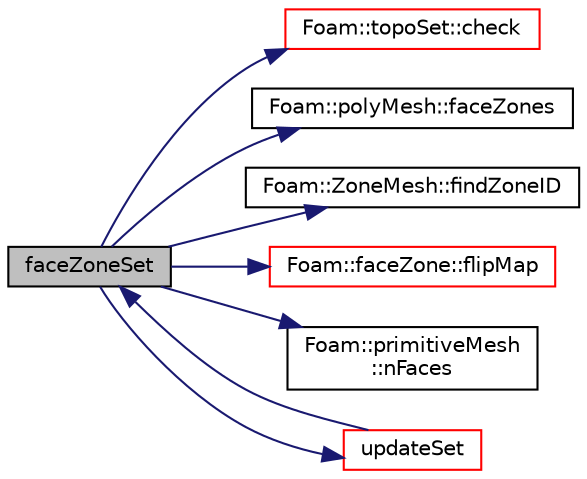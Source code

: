 digraph "faceZoneSet"
{
  bgcolor="transparent";
  edge [fontname="Helvetica",fontsize="10",labelfontname="Helvetica",labelfontsize="10"];
  node [fontname="Helvetica",fontsize="10",shape=record];
  rankdir="LR";
  Node0 [label="faceZoneSet",height=0.2,width=0.4,color="black", fillcolor="grey75", style="filled", fontcolor="black"];
  Node0 -> Node1 [color="midnightblue",fontsize="10",style="solid",fontname="Helvetica"];
  Node1 [label="Foam::topoSet::check",height=0.2,width=0.4,color="red",URL="$a26597.html#a5da2a9b7df4592638c8a79a7b6221578",tooltip="Check validity of contents. "];
  Node0 -> Node300 [color="midnightblue",fontsize="10",style="solid",fontname="Helvetica"];
  Node300 [label="Foam::polyMesh::faceZones",height=0.2,width=0.4,color="black",URL="$a28565.html#af216614a0f9997169eea2cade46dc9ba",tooltip="Return face zone mesh. "];
  Node0 -> Node301 [color="midnightblue",fontsize="10",style="solid",fontname="Helvetica"];
  Node301 [label="Foam::ZoneMesh::findZoneID",height=0.2,width=0.4,color="black",URL="$a28677.html#a13d1a124b375b062a1c226196db8b486",tooltip="Find zone index given a name. "];
  Node0 -> Node302 [color="midnightblue",fontsize="10",style="solid",fontname="Helvetica"];
  Node302 [label="Foam::faceZone::flipMap",height=0.2,width=0.4,color="red",URL="$a28665.html#a03ecd61e4e943657de29efcacd488b19",tooltip="Return face flip map. "];
  Node0 -> Node86 [color="midnightblue",fontsize="10",style="solid",fontname="Helvetica"];
  Node86 [label="Foam::primitiveMesh\l::nFaces",height=0.2,width=0.4,color="black",URL="$a28685.html#abe602c985a3c9ffa67176e969e77ca6f"];
  Node0 -> Node414 [color="midnightblue",fontsize="10",style="solid",fontname="Helvetica"];
  Node414 [label="updateSet",height=0.2,width=0.4,color="red",URL="$a26585.html#afc9e2e914d3928dd7281d2ac71452052",tooltip="Sort addressing and make faceSet part consistent with addressing. "];
  Node414 -> Node0 [color="midnightblue",fontsize="10",style="solid",fontname="Helvetica"];
}
